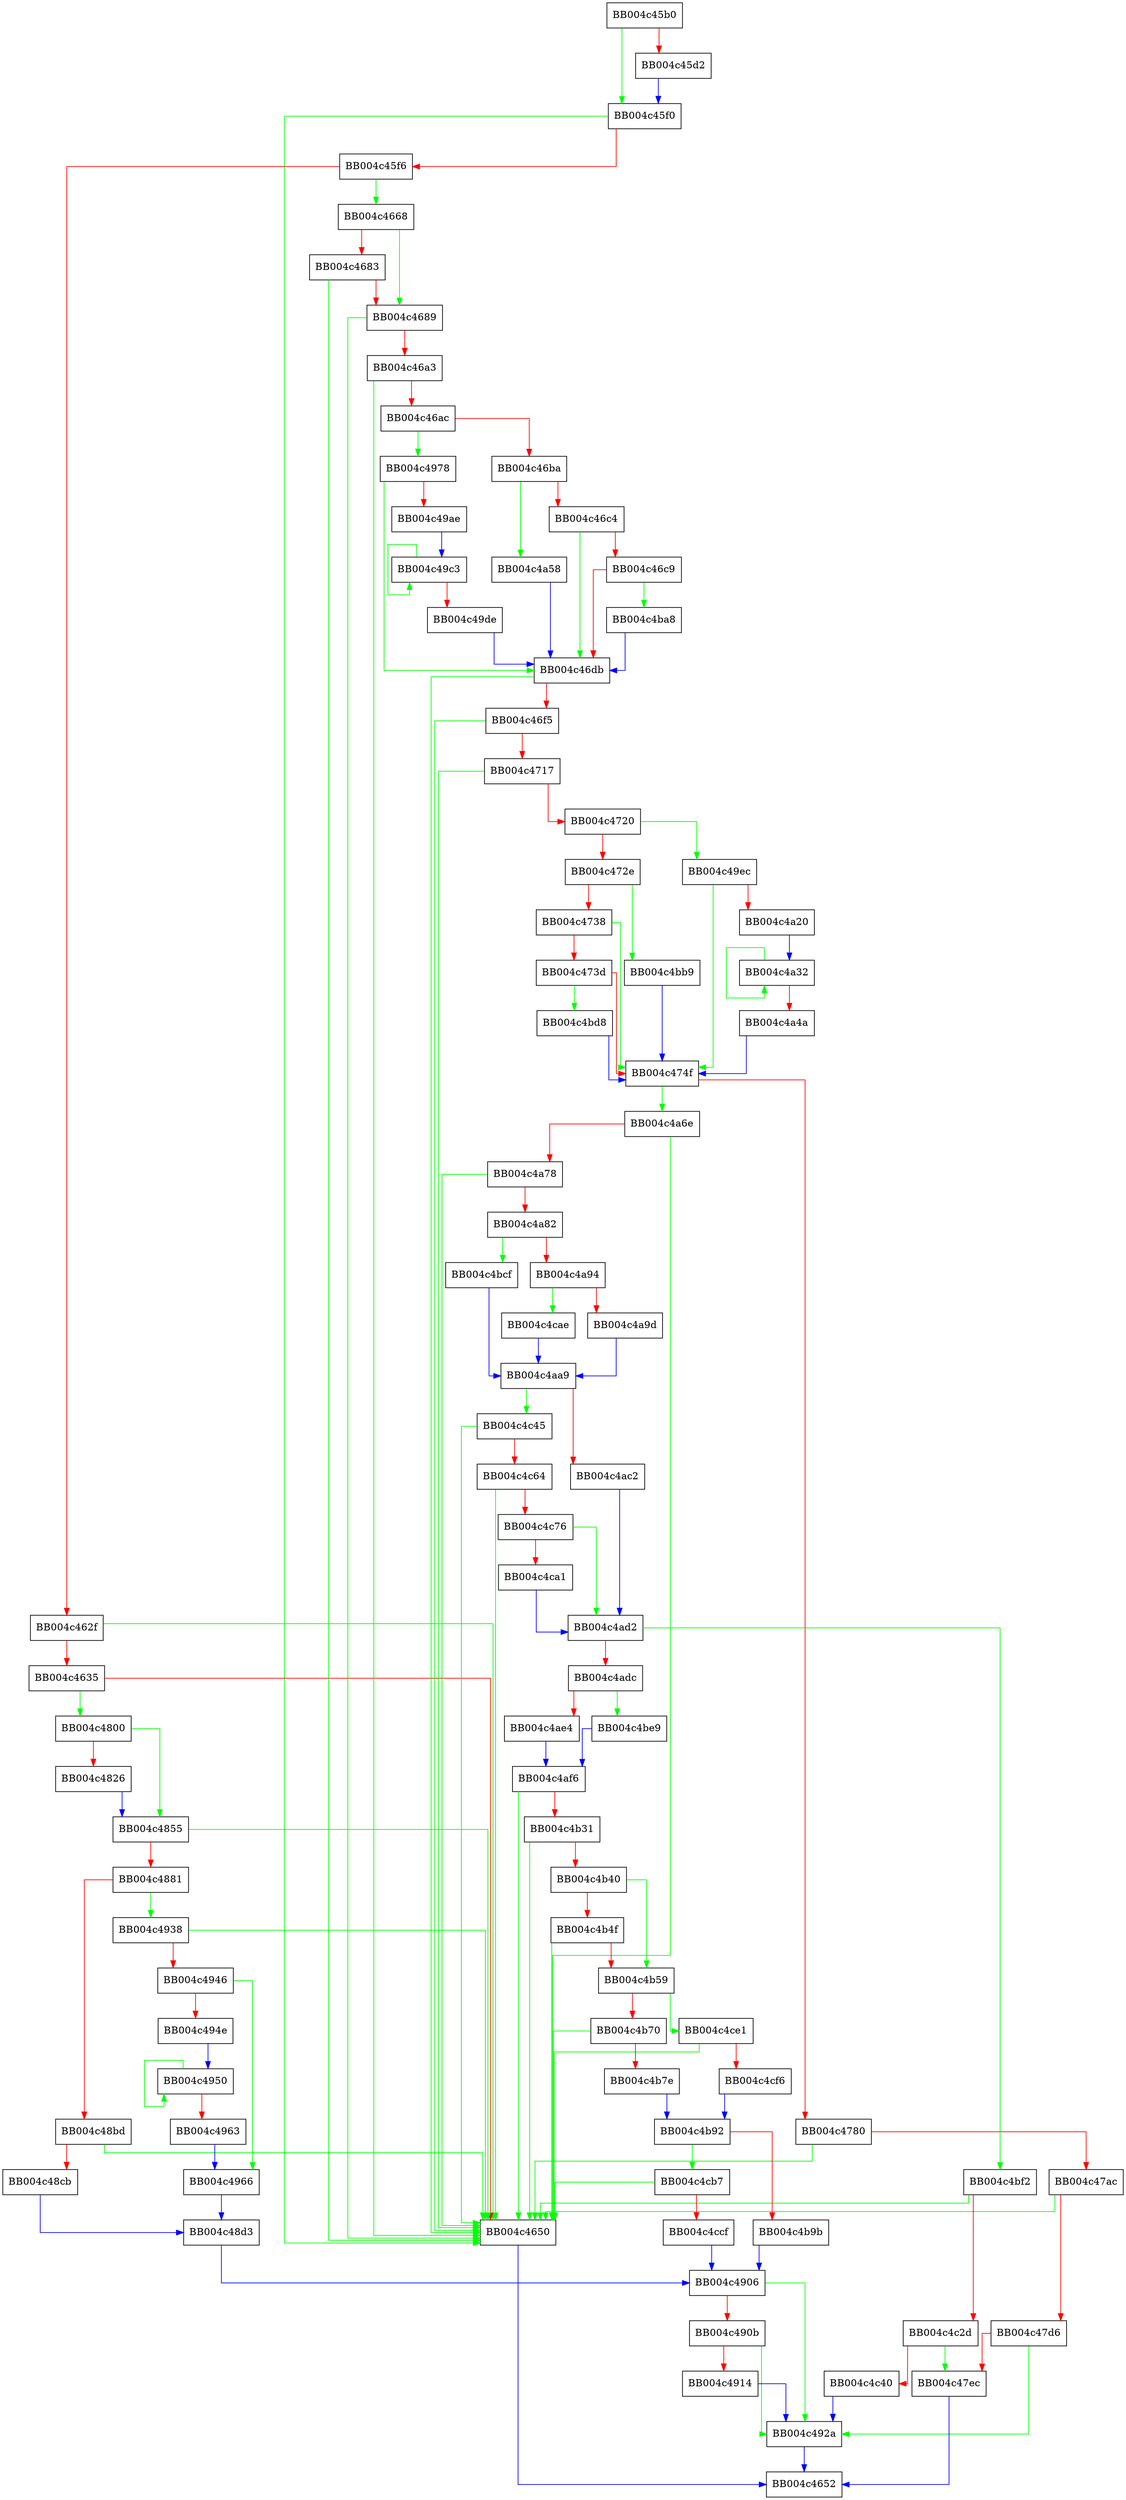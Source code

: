 digraph ossl_quic_wire_decode_pkt_hdr {
  node [shape="box"];
  graph [splines=ortho];
  BB004c45b0 -> BB004c45f0 [color="green"];
  BB004c45b0 -> BB004c45d2 [color="red"];
  BB004c45d2 -> BB004c45f0 [color="blue"];
  BB004c45f0 -> BB004c4650 [color="green"];
  BB004c45f0 -> BB004c45f6 [color="red"];
  BB004c45f6 -> BB004c4668 [color="green"];
  BB004c45f6 -> BB004c462f [color="red"];
  BB004c462f -> BB004c4650 [color="green"];
  BB004c462f -> BB004c4635 [color="red"];
  BB004c4635 -> BB004c4800 [color="green"];
  BB004c4635 -> BB004c4650 [color="red"];
  BB004c4650 -> BB004c4652 [color="blue"];
  BB004c4668 -> BB004c4689 [color="green"];
  BB004c4668 -> BB004c4683 [color="red"];
  BB004c4683 -> BB004c4650 [color="green"];
  BB004c4683 -> BB004c4689 [color="red"];
  BB004c4689 -> BB004c4650 [color="green"];
  BB004c4689 -> BB004c46a3 [color="red"];
  BB004c46a3 -> BB004c4650 [color="green"];
  BB004c46a3 -> BB004c46ac [color="red"];
  BB004c46ac -> BB004c4978 [color="green"];
  BB004c46ac -> BB004c46ba [color="red"];
  BB004c46ba -> BB004c4a58 [color="green"];
  BB004c46ba -> BB004c46c4 [color="red"];
  BB004c46c4 -> BB004c46db [color="green"];
  BB004c46c4 -> BB004c46c9 [color="red"];
  BB004c46c9 -> BB004c4ba8 [color="green"];
  BB004c46c9 -> BB004c46db [color="red"];
  BB004c46db -> BB004c4650 [color="green"];
  BB004c46db -> BB004c46f5 [color="red"];
  BB004c46f5 -> BB004c4650 [color="green"];
  BB004c46f5 -> BB004c4717 [color="red"];
  BB004c4717 -> BB004c4650 [color="green"];
  BB004c4717 -> BB004c4720 [color="red"];
  BB004c4720 -> BB004c49ec [color="green"];
  BB004c4720 -> BB004c472e [color="red"];
  BB004c472e -> BB004c4bb9 [color="green"];
  BB004c472e -> BB004c4738 [color="red"];
  BB004c4738 -> BB004c474f [color="green"];
  BB004c4738 -> BB004c473d [color="red"];
  BB004c473d -> BB004c4bd8 [color="green"];
  BB004c473d -> BB004c474f [color="red"];
  BB004c474f -> BB004c4a6e [color="green"];
  BB004c474f -> BB004c4780 [color="red"];
  BB004c4780 -> BB004c4650 [color="green"];
  BB004c4780 -> BB004c47ac [color="red"];
  BB004c47ac -> BB004c4650 [color="green"];
  BB004c47ac -> BB004c47d6 [color="red"];
  BB004c47d6 -> BB004c492a [color="green"];
  BB004c47d6 -> BB004c47ec [color="red"];
  BB004c47ec -> BB004c4652 [color="blue"];
  BB004c4800 -> BB004c4855 [color="green"];
  BB004c4800 -> BB004c4826 [color="red"];
  BB004c4826 -> BB004c4855 [color="blue"];
  BB004c4855 -> BB004c4650 [color="green"];
  BB004c4855 -> BB004c4881 [color="red"];
  BB004c4881 -> BB004c4938 [color="green"];
  BB004c4881 -> BB004c48bd [color="red"];
  BB004c48bd -> BB004c4650 [color="green"];
  BB004c48bd -> BB004c48cb [color="red"];
  BB004c48cb -> BB004c48d3 [color="blue"];
  BB004c48d3 -> BB004c4906 [color="blue"];
  BB004c4906 -> BB004c492a [color="green"];
  BB004c4906 -> BB004c490b [color="red"];
  BB004c490b -> BB004c492a [color="green"];
  BB004c490b -> BB004c4914 [color="red"];
  BB004c4914 -> BB004c492a [color="blue"];
  BB004c492a -> BB004c4652 [color="blue"];
  BB004c4938 -> BB004c4650 [color="green"];
  BB004c4938 -> BB004c4946 [color="red"];
  BB004c4946 -> BB004c4966 [color="green"];
  BB004c4946 -> BB004c494e [color="red"];
  BB004c494e -> BB004c4950 [color="blue"];
  BB004c4950 -> BB004c4950 [color="green"];
  BB004c4950 -> BB004c4963 [color="red"];
  BB004c4963 -> BB004c4966 [color="blue"];
  BB004c4966 -> BB004c48d3 [color="blue"];
  BB004c4978 -> BB004c46db [color="green"];
  BB004c4978 -> BB004c49ae [color="red"];
  BB004c49ae -> BB004c49c3 [color="blue"];
  BB004c49c3 -> BB004c49c3 [color="green"];
  BB004c49c3 -> BB004c49de [color="red"];
  BB004c49de -> BB004c46db [color="blue"];
  BB004c49ec -> BB004c474f [color="green"];
  BB004c49ec -> BB004c4a20 [color="red"];
  BB004c4a20 -> BB004c4a32 [color="blue"];
  BB004c4a32 -> BB004c4a32 [color="green"];
  BB004c4a32 -> BB004c4a4a [color="red"];
  BB004c4a4a -> BB004c474f [color="blue"];
  BB004c4a58 -> BB004c46db [color="blue"];
  BB004c4a6e -> BB004c4650 [color="green"];
  BB004c4a6e -> BB004c4a78 [color="red"];
  BB004c4a78 -> BB004c4650 [color="green"];
  BB004c4a78 -> BB004c4a82 [color="red"];
  BB004c4a82 -> BB004c4bcf [color="green"];
  BB004c4a82 -> BB004c4a94 [color="red"];
  BB004c4a94 -> BB004c4cae [color="green"];
  BB004c4a94 -> BB004c4a9d [color="red"];
  BB004c4a9d -> BB004c4aa9 [color="blue"];
  BB004c4aa9 -> BB004c4c45 [color="green"];
  BB004c4aa9 -> BB004c4ac2 [color="red"];
  BB004c4ac2 -> BB004c4ad2 [color="blue"];
  BB004c4ad2 -> BB004c4bf2 [color="green"];
  BB004c4ad2 -> BB004c4adc [color="red"];
  BB004c4adc -> BB004c4be9 [color="green"];
  BB004c4adc -> BB004c4ae4 [color="red"];
  BB004c4ae4 -> BB004c4af6 [color="blue"];
  BB004c4af6 -> BB004c4650 [color="green"];
  BB004c4af6 -> BB004c4b31 [color="red"];
  BB004c4b31 -> BB004c4650 [color="green"];
  BB004c4b31 -> BB004c4b40 [color="red"];
  BB004c4b40 -> BB004c4b59 [color="green"];
  BB004c4b40 -> BB004c4b4f [color="red"];
  BB004c4b4f -> BB004c4650 [color="green"];
  BB004c4b4f -> BB004c4b59 [color="red"];
  BB004c4b59 -> BB004c4ce1 [color="green"];
  BB004c4b59 -> BB004c4b70 [color="red"];
  BB004c4b70 -> BB004c4650 [color="green"];
  BB004c4b70 -> BB004c4b7e [color="red"];
  BB004c4b7e -> BB004c4b92 [color="blue"];
  BB004c4b92 -> BB004c4cb7 [color="green"];
  BB004c4b92 -> BB004c4b9b [color="red"];
  BB004c4b9b -> BB004c4906 [color="blue"];
  BB004c4ba8 -> BB004c46db [color="blue"];
  BB004c4bb9 -> BB004c474f [color="blue"];
  BB004c4bcf -> BB004c4aa9 [color="blue"];
  BB004c4bd8 -> BB004c474f [color="blue"];
  BB004c4be9 -> BB004c4af6 [color="blue"];
  BB004c4bf2 -> BB004c4650 [color="green"];
  BB004c4bf2 -> BB004c4c2d [color="red"];
  BB004c4c2d -> BB004c47ec [color="green"];
  BB004c4c2d -> BB004c4c40 [color="red"];
  BB004c4c40 -> BB004c492a [color="blue"];
  BB004c4c45 -> BB004c4650 [color="green"];
  BB004c4c45 -> BB004c4c64 [color="red"];
  BB004c4c64 -> BB004c4650 [color="green"];
  BB004c4c64 -> BB004c4c76 [color="red"];
  BB004c4c76 -> BB004c4ad2 [color="green"];
  BB004c4c76 -> BB004c4ca1 [color="red"];
  BB004c4ca1 -> BB004c4ad2 [color="blue"];
  BB004c4cae -> BB004c4aa9 [color="blue"];
  BB004c4cb7 -> BB004c4650 [color="green"];
  BB004c4cb7 -> BB004c4ccf [color="red"];
  BB004c4ccf -> BB004c4906 [color="blue"];
  BB004c4ce1 -> BB004c4650 [color="green"];
  BB004c4ce1 -> BB004c4cf6 [color="red"];
  BB004c4cf6 -> BB004c4b92 [color="blue"];
}